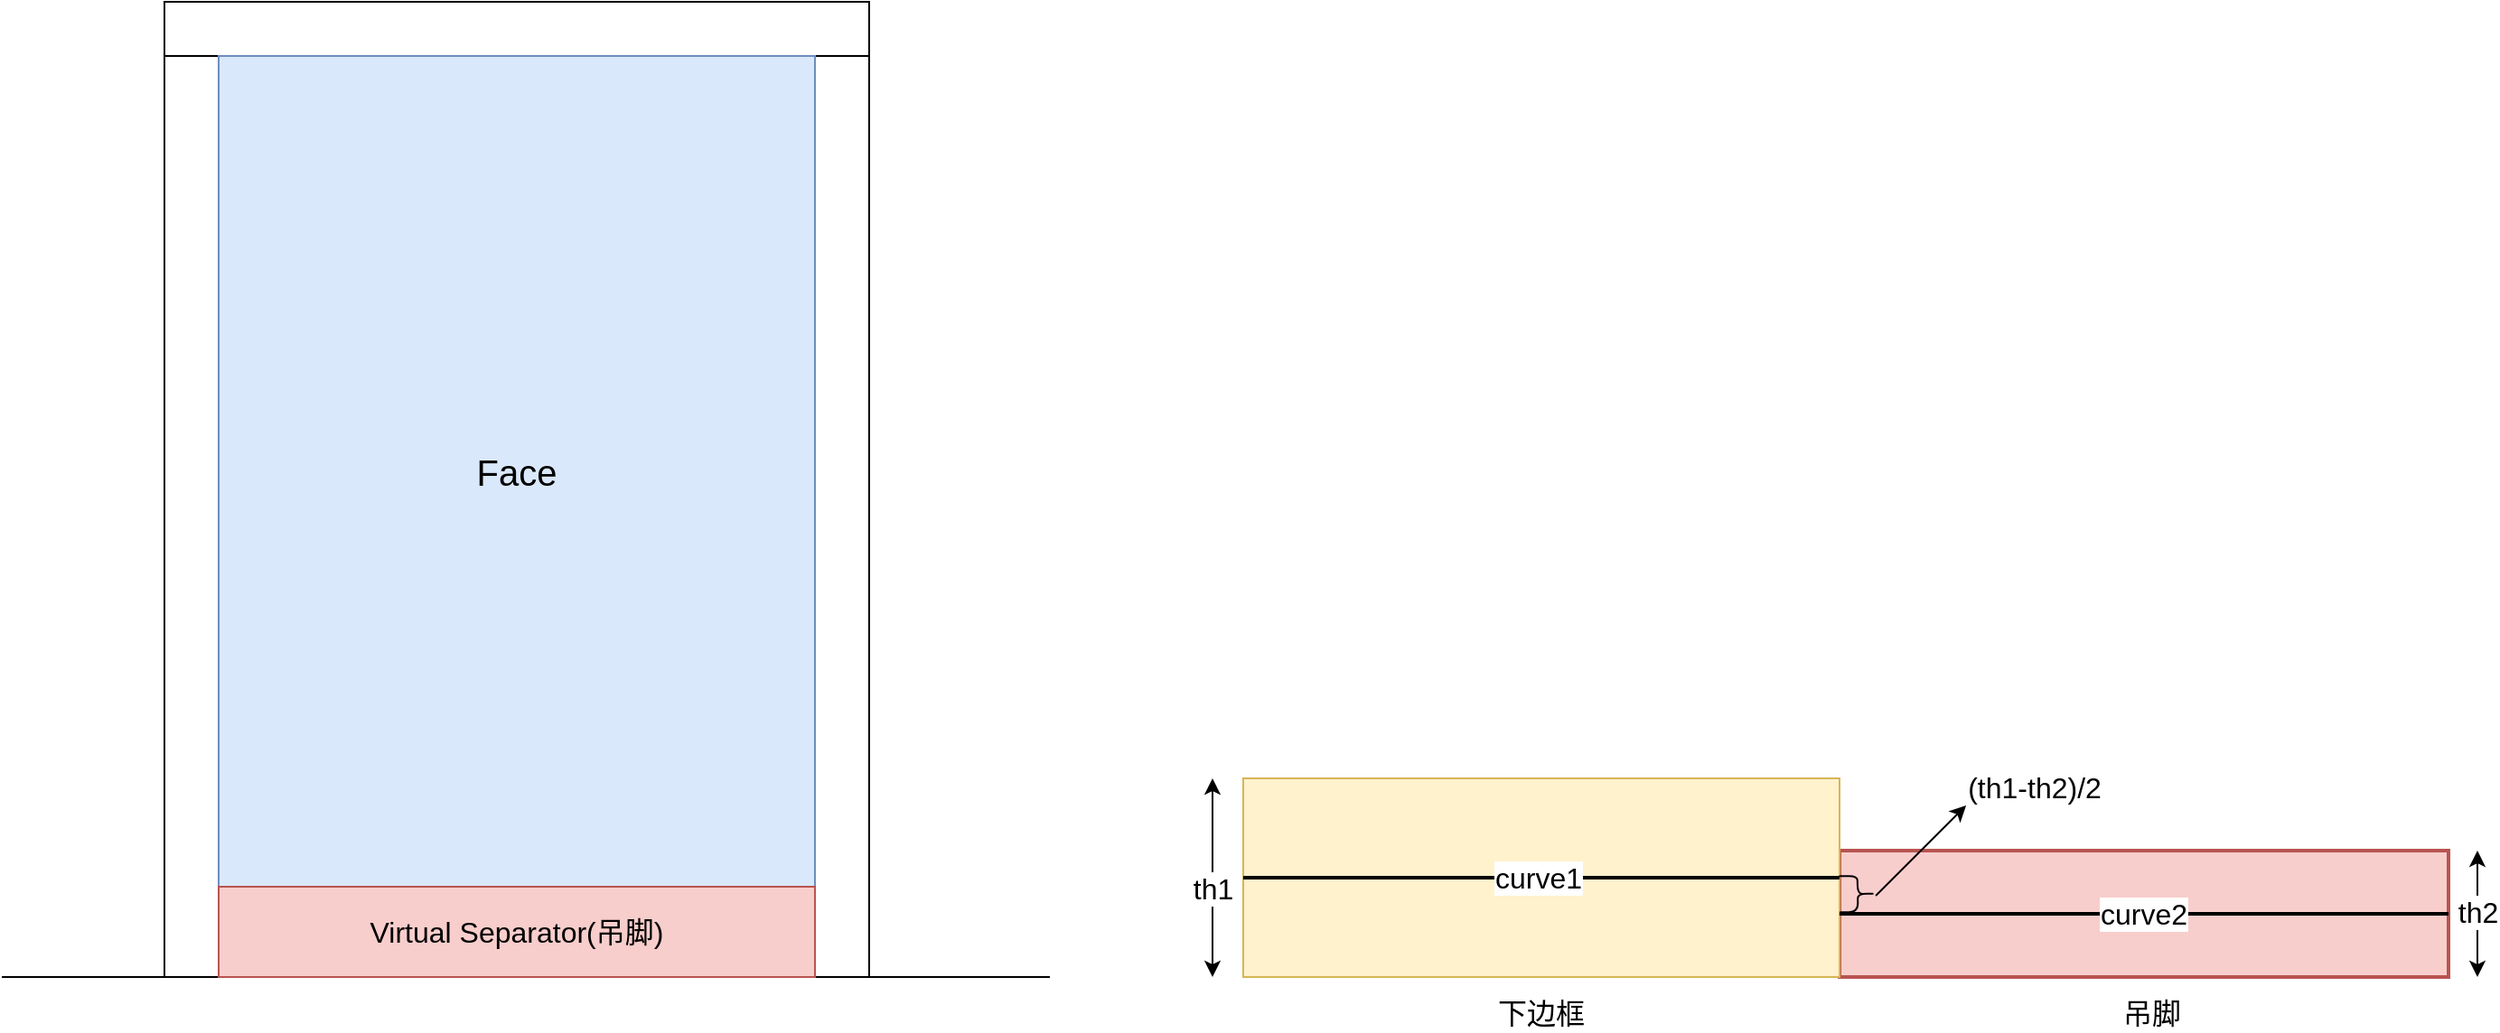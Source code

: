 <mxfile version="13.8.9-1" type="github">
  <diagram id="A2X3Ym9N8bFuqVT1jhuG" name="Page-1">
    <mxGraphModel dx="1426" dy="771" grid="1" gridSize="10" guides="1" tooltips="1" connect="1" arrows="1" fold="1" page="1" pageScale="1" pageWidth="827" pageHeight="1169" math="0" shadow="0">
      <root>
        <mxCell id="0" />
        <mxCell id="1" parent="0" />
        <mxCell id="bW1z0DSRC-lEDZSt9oNP-1" value="" style="rounded=0;whiteSpace=wrap;html=1;" vertex="1" parent="1">
          <mxGeometry x="230" y="140" width="390" height="30" as="geometry" />
        </mxCell>
        <mxCell id="bW1z0DSRC-lEDZSt9oNP-2" value="" style="rounded=0;whiteSpace=wrap;html=1;" vertex="1" parent="1">
          <mxGeometry x="230" y="170" width="30" height="510" as="geometry" />
        </mxCell>
        <mxCell id="bW1z0DSRC-lEDZSt9oNP-3" value="" style="rounded=0;whiteSpace=wrap;html=1;" vertex="1" parent="1">
          <mxGeometry x="590" y="170" width="30" height="510" as="geometry" />
        </mxCell>
        <mxCell id="bW1z0DSRC-lEDZSt9oNP-5" value="" style="endArrow=none;html=1;" edge="1" parent="1">
          <mxGeometry width="50" height="50" relative="1" as="geometry">
            <mxPoint x="140" y="680" as="sourcePoint" />
            <mxPoint x="720" y="680" as="targetPoint" />
          </mxGeometry>
        </mxCell>
        <mxCell id="bW1z0DSRC-lEDZSt9oNP-7" value="&lt;font style=&quot;font-size: 20px&quot;&gt;Face&lt;/font&gt;" style="rounded=0;whiteSpace=wrap;html=1;fillColor=#dae8fc;strokeColor=#6c8ebf;strokeWidth=1;" vertex="1" parent="1">
          <mxGeometry x="260" y="170" width="330" height="460" as="geometry" />
        </mxCell>
        <mxCell id="bW1z0DSRC-lEDZSt9oNP-16" value="" style="rounded=0;whiteSpace=wrap;html=1;strokeWidth=2;fontSize=16;fillColor=#f8cecc;strokeColor=#b85450;" vertex="1" parent="1">
          <mxGeometry x="1157" y="610" width="337" height="70" as="geometry" />
        </mxCell>
        <mxCell id="bW1z0DSRC-lEDZSt9oNP-21" value="" style="rounded=0;whiteSpace=wrap;html=1;labelBackgroundColor=none;strokeWidth=1;fontSize=10;fillColor=#fff2cc;strokeColor=#d6b656;" vertex="1" parent="1">
          <mxGeometry x="827" y="570" width="330" height="110" as="geometry" />
        </mxCell>
        <mxCell id="bW1z0DSRC-lEDZSt9oNP-27" value="" style="endArrow=none;html=1;fontSize=10;exitX=0;exitY=0.5;exitDx=0;exitDy=0;entryX=1;entryY=0.5;entryDx=0;entryDy=0;strokeWidth=2;" edge="1" parent="1" source="bW1z0DSRC-lEDZSt9oNP-21" target="bW1z0DSRC-lEDZSt9oNP-21">
          <mxGeometry width="50" height="50" relative="1" as="geometry">
            <mxPoint x="960" y="680" as="sourcePoint" />
            <mxPoint x="1010" y="630" as="targetPoint" />
          </mxGeometry>
        </mxCell>
        <mxCell id="bW1z0DSRC-lEDZSt9oNP-28" value="curve1" style="edgeLabel;html=1;align=center;verticalAlign=middle;resizable=0;points=[];fontSize=16;" vertex="1" connectable="0" parent="bW1z0DSRC-lEDZSt9oNP-27">
          <mxGeometry x="0.624" y="-3" relative="1" as="geometry">
            <mxPoint x="-105" y="-3" as="offset" />
          </mxGeometry>
        </mxCell>
        <mxCell id="bW1z0DSRC-lEDZSt9oNP-29" value="&lt;font style=&quot;font-size: 16px&quot;&gt;下边框&lt;/font&gt;" style="text;html=1;strokeColor=none;fillColor=none;align=center;verticalAlign=middle;whiteSpace=wrap;rounded=0;labelBackgroundColor=none;fontSize=10;" vertex="1" parent="1">
          <mxGeometry x="938" y="690" width="108" height="20" as="geometry" />
        </mxCell>
        <mxCell id="bW1z0DSRC-lEDZSt9oNP-31" value="&lt;font style=&quot;font-size: 16px&quot;&gt;吊脚&lt;/font&gt;" style="text;html=1;strokeColor=none;fillColor=none;align=center;verticalAlign=middle;whiteSpace=wrap;rounded=0;labelBackgroundColor=none;fontSize=10;" vertex="1" parent="1">
          <mxGeometry x="1310" y="690" width="40" height="20" as="geometry" />
        </mxCell>
        <mxCell id="bW1z0DSRC-lEDZSt9oNP-33" value="" style="endArrow=none;html=1;fontSize=10;entryX=1;entryY=0.5;entryDx=0;entryDy=0;exitX=0;exitY=0.5;exitDx=0;exitDy=0;strokeWidth=2;" edge="1" parent="1" source="bW1z0DSRC-lEDZSt9oNP-16" target="bW1z0DSRC-lEDZSt9oNP-16">
          <mxGeometry width="50" height="50" relative="1" as="geometry">
            <mxPoint x="1230" y="645" as="sourcePoint" />
            <mxPoint x="1010" y="620" as="targetPoint" />
          </mxGeometry>
        </mxCell>
        <mxCell id="bW1z0DSRC-lEDZSt9oNP-34" value="curve2" style="edgeLabel;html=1;align=center;verticalAlign=middle;resizable=0;points=[];fontSize=16;" vertex="1" connectable="0" parent="bW1z0DSRC-lEDZSt9oNP-33">
          <mxGeometry x="-0.061" y="-3" relative="1" as="geometry">
            <mxPoint x="10" y="-3" as="offset" />
          </mxGeometry>
        </mxCell>
        <mxCell id="bW1z0DSRC-lEDZSt9oNP-35" value="" style="shape=curlyBracket;whiteSpace=wrap;html=1;rounded=1;labelBackgroundColor=none;strokeWidth=1;fontSize=16;rotation=-181;size=0.5;" vertex="1" parent="1">
          <mxGeometry x="1157.04" y="624" width="20" height="20" as="geometry" />
        </mxCell>
        <mxCell id="bW1z0DSRC-lEDZSt9oNP-50" value="" style="endArrow=classic;startArrow=classic;html=1;fontSize=16;" edge="1" parent="1">
          <mxGeometry width="50" height="50" relative="1" as="geometry">
            <mxPoint x="810" y="680" as="sourcePoint" />
            <mxPoint x="810" y="570" as="targetPoint" />
          </mxGeometry>
        </mxCell>
        <mxCell id="bW1z0DSRC-lEDZSt9oNP-52" value="th1" style="edgeLabel;html=1;align=center;verticalAlign=middle;resizable=0;points=[];fontSize=16;" vertex="1" connectable="0" parent="bW1z0DSRC-lEDZSt9oNP-50">
          <mxGeometry x="-0.109" relative="1" as="geometry">
            <mxPoint as="offset" />
          </mxGeometry>
        </mxCell>
        <mxCell id="bW1z0DSRC-lEDZSt9oNP-53" value="" style="endArrow=classic;startArrow=classic;html=1;fontSize=16;" edge="1" parent="1">
          <mxGeometry width="50" height="50" relative="1" as="geometry">
            <mxPoint x="1510" y="680" as="sourcePoint" />
            <mxPoint x="1510" y="610" as="targetPoint" />
          </mxGeometry>
        </mxCell>
        <mxCell id="bW1z0DSRC-lEDZSt9oNP-54" value="th2" style="edgeLabel;html=1;align=center;verticalAlign=middle;resizable=0;points=[];fontSize=16;" vertex="1" connectable="0" parent="bW1z0DSRC-lEDZSt9oNP-53">
          <mxGeometry x="0.029" relative="1" as="geometry">
            <mxPoint as="offset" />
          </mxGeometry>
        </mxCell>
        <mxCell id="bW1z0DSRC-lEDZSt9oNP-56" value="" style="endArrow=classic;html=1;fontSize=16;" edge="1" parent="1">
          <mxGeometry width="50" height="50" relative="1" as="geometry">
            <mxPoint x="1177.04" y="635" as="sourcePoint" />
            <mxPoint x="1227.04" y="585" as="targetPoint" />
          </mxGeometry>
        </mxCell>
        <mxCell id="bW1z0DSRC-lEDZSt9oNP-57" value="(th1-th2)/2" style="text;html=1;strokeColor=none;fillColor=none;align=center;verticalAlign=middle;whiteSpace=wrap;rounded=0;labelBackgroundColor=none;fontSize=16;" vertex="1" parent="1">
          <mxGeometry x="1220" y="565" width="90" height="20" as="geometry" />
        </mxCell>
        <mxCell id="bW1z0DSRC-lEDZSt9oNP-59" value="Virtual Separator(吊脚)" style="rounded=0;whiteSpace=wrap;html=1;labelBackgroundColor=none;strokeWidth=1;fontSize=16;fillColor=#f8cecc;strokeColor=#b85450;" vertex="1" parent="1">
          <mxGeometry x="260" y="630" width="330" height="50" as="geometry" />
        </mxCell>
      </root>
    </mxGraphModel>
  </diagram>
</mxfile>
